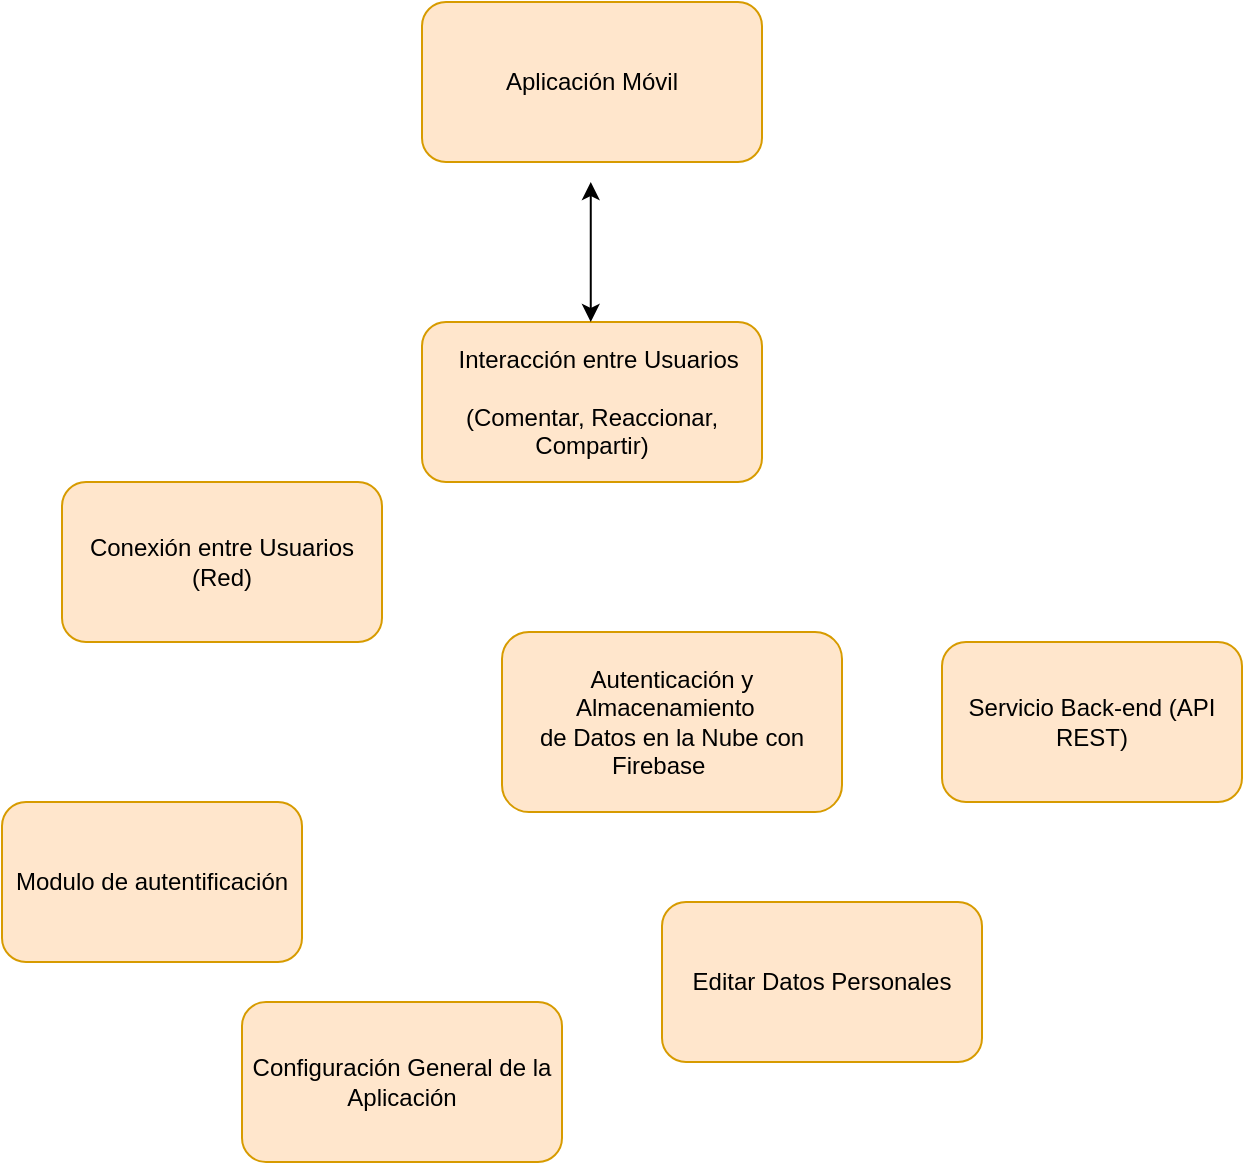 <mxfile version="24.3.1" type="github">
  <diagram id="prtHgNgQTEPvFCAcTncT" name="Page-1">
    <mxGraphModel dx="1105" dy="586" grid="1" gridSize="10" guides="1" tooltips="1" connect="1" arrows="1" fold="1" page="1" pageScale="1" pageWidth="827" pageHeight="1169" math="0" shadow="0">
      <root>
        <mxCell id="0" />
        <mxCell id="1" parent="0" />
        <mxCell id="-Pa7bvLyUMeAxORcMPcf-1" value="Aplicación Móvil" style="rounded=1;whiteSpace=wrap;html=1;fillColor=#ffe6cc;strokeColor=#d79b00;" vertex="1" parent="1">
          <mxGeometry x="350" y="240" width="170" height="80" as="geometry" />
        </mxCell>
        <mxCell id="-Pa7bvLyUMeAxORcMPcf-2" value="Modulo de autentificación" style="rounded=1;whiteSpace=wrap;html=1;fillColor=#ffe6cc;strokeColor=#d79b00;imageHeight=24;" vertex="1" parent="1">
          <mxGeometry x="140" y="640" width="150" height="80" as="geometry" />
        </mxCell>
        <mxCell id="-Pa7bvLyUMeAxORcMPcf-3" value="Servicio Back-end (API REST)" style="rounded=1;whiteSpace=wrap;html=1;fillColor=#ffe6cc;strokeColor=#d79b00;" vertex="1" parent="1">
          <mxGeometry x="610" y="560" width="150" height="80" as="geometry" />
        </mxCell>
        <mxCell id="-Pa7bvLyUMeAxORcMPcf-4" value="&lt;div&gt;Autenticación y Almacenamiento&amp;nbsp;&amp;nbsp;&lt;/div&gt;&lt;div&gt;de Datos en la Nube con Firebase&amp;nbsp; &amp;nbsp;&amp;nbsp;&lt;/div&gt;" style="rounded=1;whiteSpace=wrap;html=1;fillColor=#ffe6cc;strokeColor=#d79b00;" vertex="1" parent="1">
          <mxGeometry x="390" y="555" width="170" height="90" as="geometry" />
        </mxCell>
        <mxCell id="-Pa7bvLyUMeAxORcMPcf-5" value="Conexión entre Usuarios (Red)" style="rounded=1;whiteSpace=wrap;html=1;fillColor=#ffe6cc;strokeColor=#d79b00;" vertex="1" parent="1">
          <mxGeometry x="170" y="480" width="160" height="80" as="geometry" />
        </mxCell>
        <mxCell id="-Pa7bvLyUMeAxORcMPcf-6" value="&lt;div style=&quot;&quot;&gt;&amp;nbsp; &amp;nbsp; &amp;nbsp;Interacción entre Usuarios&amp;nbsp; &amp;nbsp; &amp;nbsp; &amp;nbsp; &amp;nbsp; &amp;nbsp;&lt;/div&gt;&lt;div style=&quot;&quot;&gt;(Comentar, Reaccionar, Compartir)&lt;/div&gt;" style="rounded=1;whiteSpace=wrap;html=1;align=center;fillColor=#ffe6cc;strokeColor=#d79b00;" vertex="1" parent="1">
          <mxGeometry x="350" y="400" width="170" height="80" as="geometry" />
        </mxCell>
        <mxCell id="-Pa7bvLyUMeAxORcMPcf-7" value="Editar Datos Personales" style="rounded=1;whiteSpace=wrap;html=1;fillColor=#ffe6cc;strokeColor=#d79b00;" vertex="1" parent="1">
          <mxGeometry x="470" y="690" width="160" height="80" as="geometry" />
        </mxCell>
        <mxCell id="-Pa7bvLyUMeAxORcMPcf-8" value="Configuración General de la Aplicación" style="rounded=1;whiteSpace=wrap;html=1;fillColor=#ffe6cc;strokeColor=#d79b00;" vertex="1" parent="1">
          <mxGeometry x="260" y="740" width="160" height="80" as="geometry" />
        </mxCell>
        <mxCell id="-Pa7bvLyUMeAxORcMPcf-9" value="" style="endArrow=classic;startArrow=classic;html=1;rounded=0;" edge="1" parent="1">
          <mxGeometry width="50" height="50" relative="1" as="geometry">
            <mxPoint x="434.38" y="400" as="sourcePoint" />
            <mxPoint x="434.38" y="330" as="targetPoint" />
          </mxGeometry>
        </mxCell>
      </root>
    </mxGraphModel>
  </diagram>
</mxfile>
